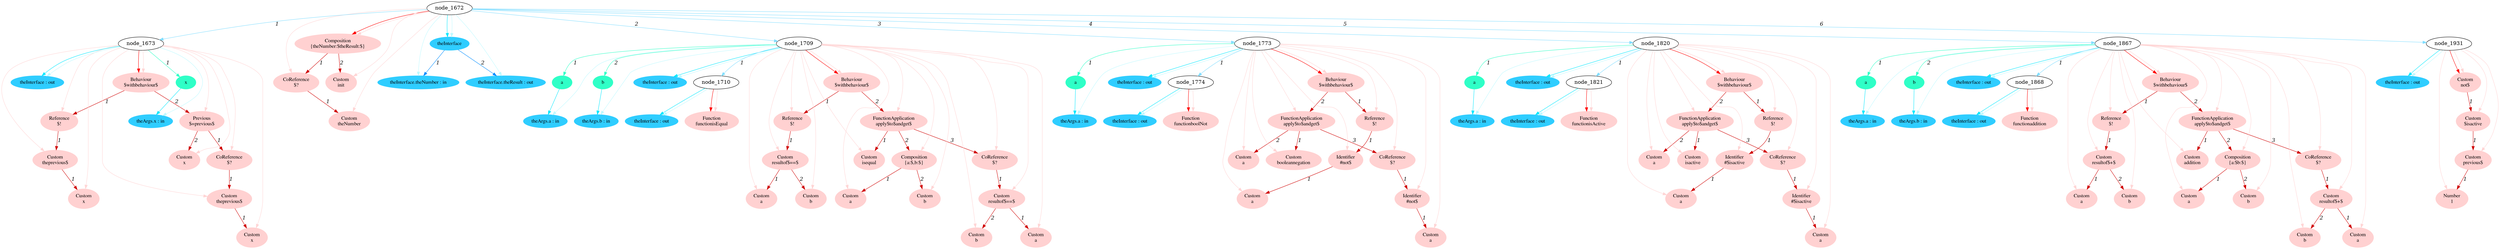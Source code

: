 digraph g{node_1682 [shape="ellipse", style="filled", color="#ffd1d1", fontname="Times", label="Behaviour
$withbehaviour$" ]
node_1684 [shape="ellipse", style="filled", color="#ffd1d1", fontname="Times", label="Reference
$!" ]
node_1686 [shape="ellipse", style="filled", color="#ffd1d1", fontname="Times", label="Custom
theprevious$" ]
node_1688 [shape="ellipse", style="filled", color="#ffd1d1", fontname="Times", label="Custom
x" ]
node_1692 [shape="ellipse", style="filled", color="#ffd1d1", fontname="Times", label="Previous
$=previous$" ]
node_1694 [shape="ellipse", style="filled", color="#ffd1d1", fontname="Times", label="CoReference
$?" ]
node_1696 [shape="ellipse", style="filled", color="#ffd1d1", fontname="Times", label="Custom
theprevious$" ]
node_1698 [shape="ellipse", style="filled", color="#ffd1d1", fontname="Times", label="Custom
x" ]
node_1702 [shape="ellipse", style="filled", color="#ffd1d1", fontname="Times", label="Custom
x" ]
node_1714 [shape="ellipse", style="filled", color="#ffd1d1", fontname="Times", label="Function
functionisEqual" ]
node_1731 [shape="ellipse", style="filled", color="#ffd1d1", fontname="Times", label="Behaviour
$withbehaviour$" ]
node_1733 [shape="ellipse", style="filled", color="#ffd1d1", fontname="Times", label="Reference
$!" ]
node_1735 [shape="ellipse", style="filled", color="#ffd1d1", fontname="Times", label="Custom
resultof$==$" ]
node_1737 [shape="ellipse", style="filled", color="#ffd1d1", fontname="Times", label="Custom
a" ]
node_1739 [shape="ellipse", style="filled", color="#ffd1d1", fontname="Times", label="Custom
b" ]
node_1744 [shape="ellipse", style="filled", color="#ffd1d1", fontname="Times", label="FunctionApplication
apply$to$andget$" ]
node_1746 [shape="ellipse", style="filled", color="#ffd1d1", fontname="Times", label="Custom
isequal" ]
node_1748 [shape="ellipse", style="filled", color="#ffd1d1", fontname="Times", label="Composition
{a:$,b:$}" ]
node_1750 [shape="ellipse", style="filled", color="#ffd1d1", fontname="Times", label="Custom
a" ]
node_1752 [shape="ellipse", style="filled", color="#ffd1d1", fontname="Times", label="Custom
b" ]
node_1756 [shape="ellipse", style="filled", color="#ffd1d1", fontname="Times", label="CoReference
$?" ]
node_1758 [shape="ellipse", style="filled", color="#ffd1d1", fontname="Times", label="Custom
resultof$==$" ]
node_1760 [shape="ellipse", style="filled", color="#ffd1d1", fontname="Times", label="Custom
a" ]
node_1762 [shape="ellipse", style="filled", color="#ffd1d1", fontname="Times", label="Custom
b" ]
node_1778 [shape="ellipse", style="filled", color="#ffd1d1", fontname="Times", label="Function
functionboolNot" ]
node_1790 [shape="ellipse", style="filled", color="#ffd1d1", fontname="Times", label="Behaviour
$withbehaviour$" ]
node_1792 [shape="ellipse", style="filled", color="#ffd1d1", fontname="Times", label="Reference
$!" ]
node_1794 [shape="ellipse", style="filled", color="#ffd1d1", fontname="Times", label="Identifier
#not$" ]
node_1796 [shape="ellipse", style="filled", color="#ffd1d1", fontname="Times", label="Custom
a" ]
node_1800 [shape="ellipse", style="filled", color="#ffd1d1", fontname="Times", label="FunctionApplication
apply$to$andget$" ]
node_1802 [shape="ellipse", style="filled", color="#ffd1d1", fontname="Times", label="Custom
booleannegation" ]
node_1804 [shape="ellipse", style="filled", color="#ffd1d1", fontname="Times", label="Custom
a" ]
node_1806 [shape="ellipse", style="filled", color="#ffd1d1", fontname="Times", label="CoReference
$?" ]
node_1808 [shape="ellipse", style="filled", color="#ffd1d1", fontname="Times", label="Identifier
#not$" ]
node_1810 [shape="ellipse", style="filled", color="#ffd1d1", fontname="Times", label="Custom
a" ]
node_1825 [shape="ellipse", style="filled", color="#ffd1d1", fontname="Times", label="Function
functionisActive" ]
node_1837 [shape="ellipse", style="filled", color="#ffd1d1", fontname="Times", label="Behaviour
$withbehaviour$" ]
node_1839 [shape="ellipse", style="filled", color="#ffd1d1", fontname="Times", label="Reference
$!" ]
node_1841 [shape="ellipse", style="filled", color="#ffd1d1", fontname="Times", label="Identifier
#$isactive" ]
node_1843 [shape="ellipse", style="filled", color="#ffd1d1", fontname="Times", label="Custom
a" ]
node_1847 [shape="ellipse", style="filled", color="#ffd1d1", fontname="Times", label="FunctionApplication
apply$to$andget$" ]
node_1849 [shape="ellipse", style="filled", color="#ffd1d1", fontname="Times", label="Custom
isactive" ]
node_1851 [shape="ellipse", style="filled", color="#ffd1d1", fontname="Times", label="Custom
a" ]
node_1853 [shape="ellipse", style="filled", color="#ffd1d1", fontname="Times", label="CoReference
$?" ]
node_1855 [shape="ellipse", style="filled", color="#ffd1d1", fontname="Times", label="Identifier
#$isactive" ]
node_1857 [shape="ellipse", style="filled", color="#ffd1d1", fontname="Times", label="Custom
a" ]
node_1872 [shape="ellipse", style="filled", color="#ffd1d1", fontname="Times", label="Function
functionaddition" ]
node_1889 [shape="ellipse", style="filled", color="#ffd1d1", fontname="Times", label="Behaviour
$withbehaviour$" ]
node_1891 [shape="ellipse", style="filled", color="#ffd1d1", fontname="Times", label="Reference
$!" ]
node_1893 [shape="ellipse", style="filled", color="#ffd1d1", fontname="Times", label="Custom
resultof$+$" ]
node_1895 [shape="ellipse", style="filled", color="#ffd1d1", fontname="Times", label="Custom
a" ]
node_1897 [shape="ellipse", style="filled", color="#ffd1d1", fontname="Times", label="Custom
b" ]
node_1902 [shape="ellipse", style="filled", color="#ffd1d1", fontname="Times", label="FunctionApplication
apply$to$andget$" ]
node_1904 [shape="ellipse", style="filled", color="#ffd1d1", fontname="Times", label="Custom
addition" ]
node_1906 [shape="ellipse", style="filled", color="#ffd1d1", fontname="Times", label="Composition
{a:$b:$}" ]
node_1908 [shape="ellipse", style="filled", color="#ffd1d1", fontname="Times", label="Custom
a" ]
node_1910 [shape="ellipse", style="filled", color="#ffd1d1", fontname="Times", label="Custom
b" ]
node_1914 [shape="ellipse", style="filled", color="#ffd1d1", fontname="Times", label="CoReference
$?" ]
node_1916 [shape="ellipse", style="filled", color="#ffd1d1", fontname="Times", label="Custom
resultof$+$" ]
node_1918 [shape="ellipse", style="filled", color="#ffd1d1", fontname="Times", label="Custom
a" ]
node_1920 [shape="ellipse", style="filled", color="#ffd1d1", fontname="Times", label="Custom
b" ]
node_1935 [shape="ellipse", style="filled", color="#ffd1d1", fontname="Times", label="Custom
not$" ]
node_1937 [shape="ellipse", style="filled", color="#ffd1d1", fontname="Times", label="Custom
$isactive" ]
node_1939 [shape="ellipse", style="filled", color="#ffd1d1", fontname="Times", label="Custom
previous$" ]
node_1941 [shape="ellipse", style="filled", color="#ffd1d1", fontname="Times", label="Number
1" ]
node_1962 [shape="ellipse", style="filled", color="#ffd1d1", fontname="Times", label="Composition
{theNumber:$theResult:$}" ]
node_1964 [shape="ellipse", style="filled", color="#ffd1d1", fontname="Times", label="CoReference
$?" ]
node_1966 [shape="ellipse", style="filled", color="#ffd1d1", fontname="Times", label="Custom
theNumber" ]
node_1969 [shape="ellipse", style="filled", color="#ffd1d1", fontname="Times", label="Custom
init" ]
node_1674 [shape="ellipse", style="filled", color="#2fffc7", fontname="Times", label="x" ]
node_1718 [shape="ellipse", style="filled", color="#2fffc7", fontname="Times", label="a" ]
node_1722 [shape="ellipse", style="filled", color="#2fffc7", fontname="Times", label="b" ]
node_1782 [shape="ellipse", style="filled", color="#2fffc7", fontname="Times", label="a" ]
node_1829 [shape="ellipse", style="filled", color="#2fffc7", fontname="Times", label="a" ]
node_1876 [shape="ellipse", style="filled", color="#2fffc7", fontname="Times", label="a" ]
node_1880 [shape="ellipse", style="filled", color="#2fffc7", fontname="Times", label="b" ]
node_1675 [shape="ellipse", style="filled", color="#2fcdff", fontname="Times", label="theArgs.x : in" ]
node_1679 [shape="ellipse", style="filled", color="#2fcdff", fontname="Times", label="theInterface : out" ]
node_1711 [shape="ellipse", style="filled", color="#2fcdff", fontname="Times", label="theInterface : out" ]
node_1719 [shape="ellipse", style="filled", color="#2fcdff", fontname="Times", label="theArgs.a : in" ]
node_1723 [shape="ellipse", style="filled", color="#2fcdff", fontname="Times", label="theArgs.b : in" ]
node_1728 [shape="ellipse", style="filled", color="#2fcdff", fontname="Times", label="theInterface : out" ]
node_1775 [shape="ellipse", style="filled", color="#2fcdff", fontname="Times", label="theInterface : out" ]
node_1783 [shape="ellipse", style="filled", color="#2fcdff", fontname="Times", label="theArgs.a : in" ]
node_1787 [shape="ellipse", style="filled", color="#2fcdff", fontname="Times", label="theInterface : out" ]
node_1822 [shape="ellipse", style="filled", color="#2fcdff", fontname="Times", label="theInterface : out" ]
node_1830 [shape="ellipse", style="filled", color="#2fcdff", fontname="Times", label="theArgs.a : in" ]
node_1834 [shape="ellipse", style="filled", color="#2fcdff", fontname="Times", label="theInterface : out" ]
node_1869 [shape="ellipse", style="filled", color="#2fcdff", fontname="Times", label="theInterface : out" ]
node_1877 [shape="ellipse", style="filled", color="#2fcdff", fontname="Times", label="theArgs.a : in" ]
node_1881 [shape="ellipse", style="filled", color="#2fcdff", fontname="Times", label="theArgs.b : in" ]
node_1886 [shape="ellipse", style="filled", color="#2fcdff", fontname="Times", label="theInterface : out" ]
node_1932 [shape="ellipse", style="filled", color="#2fcdff", fontname="Times", label="theInterface : out" ]
node_1953 [shape="ellipse", style="filled", color="#2fcdff", fontname="Times", label="theInterface" ]
node_1954 [shape="ellipse", style="filled", color="#2fcdff", fontname="Times", label="theInterface.theNumber : in" ]
node_1956 [shape="ellipse", style="filled", color="#2fcdff", fontname="Times", label="theInterface.theResult : out" ]
node_1686 -> node_1688 [dir=forward, arrowHead=normal, fontname="Times-Italic", arrowsize=1, color="#d00000", label="1",  headlabel="", taillabel="" ]
node_1684 -> node_1686 [dir=forward, arrowHead=normal, fontname="Times-Italic", arrowsize=1, color="#d00000", label="1",  headlabel="", taillabel="" ]
node_1696 -> node_1698 [dir=forward, arrowHead=normal, fontname="Times-Italic", arrowsize=1, color="#d00000", label="1",  headlabel="", taillabel="" ]
node_1694 -> node_1696 [dir=forward, arrowHead=normal, fontname="Times-Italic", arrowsize=1, color="#d00000", label="1",  headlabel="", taillabel="" ]
node_1692 -> node_1694 [dir=forward, arrowHead=normal, fontname="Times-Italic", arrowsize=1, color="#d00000", label="1",  headlabel="", taillabel="" ]
node_1692 -> node_1702 [dir=forward, arrowHead=normal, fontname="Times-Italic", arrowsize=1, color="#d00000", label="2",  headlabel="", taillabel="" ]
node_1682 -> node_1684 [dir=forward, arrowHead=normal, fontname="Times-Italic", arrowsize=1, color="#d00000", label="1",  headlabel="", taillabel="" ]
node_1682 -> node_1692 [dir=forward, arrowHead=normal, fontname="Times-Italic", arrowsize=1, color="#d00000", label="2",  headlabel="", taillabel="" ]
node_1735 -> node_1737 [dir=forward, arrowHead=normal, fontname="Times-Italic", arrowsize=1, color="#d00000", label="1",  headlabel="", taillabel="" ]
node_1735 -> node_1739 [dir=forward, arrowHead=normal, fontname="Times-Italic", arrowsize=1, color="#d00000", label="2",  headlabel="", taillabel="" ]
node_1733 -> node_1735 [dir=forward, arrowHead=normal, fontname="Times-Italic", arrowsize=1, color="#d00000", label="1",  headlabel="", taillabel="" ]
node_1748 -> node_1750 [dir=forward, arrowHead=normal, fontname="Times-Italic", arrowsize=1, color="#d00000", label="1",  headlabel="", taillabel="" ]
node_1748 -> node_1752 [dir=forward, arrowHead=normal, fontname="Times-Italic", arrowsize=1, color="#d00000", label="2",  headlabel="", taillabel="" ]
node_1758 -> node_1760 [dir=forward, arrowHead=normal, fontname="Times-Italic", arrowsize=1, color="#d00000", label="1",  headlabel="", taillabel="" ]
node_1758 -> node_1762 [dir=forward, arrowHead=normal, fontname="Times-Italic", arrowsize=1, color="#d00000", label="2",  headlabel="", taillabel="" ]
node_1756 -> node_1758 [dir=forward, arrowHead=normal, fontname="Times-Italic", arrowsize=1, color="#d00000", label="1",  headlabel="", taillabel="" ]
node_1744 -> node_1746 [dir=forward, arrowHead=normal, fontname="Times-Italic", arrowsize=1, color="#d00000", label="1",  headlabel="", taillabel="" ]
node_1744 -> node_1748 [dir=forward, arrowHead=normal, fontname="Times-Italic", arrowsize=1, color="#d00000", label="2",  headlabel="", taillabel="" ]
node_1744 -> node_1756 [dir=forward, arrowHead=normal, fontname="Times-Italic", arrowsize=1, color="#d00000", label="3",  headlabel="", taillabel="" ]
node_1731 -> node_1733 [dir=forward, arrowHead=normal, fontname="Times-Italic", arrowsize=1, color="#d00000", label="1",  headlabel="", taillabel="" ]
node_1731 -> node_1744 [dir=forward, arrowHead=normal, fontname="Times-Italic", arrowsize=1, color="#d00000", label="2",  headlabel="", taillabel="" ]
node_1794 -> node_1796 [dir=forward, arrowHead=normal, fontname="Times-Italic", arrowsize=1, color="#d00000", label="1",  headlabel="", taillabel="" ]
node_1792 -> node_1794 [dir=forward, arrowHead=normal, fontname="Times-Italic", arrowsize=1, color="#d00000", label="1",  headlabel="", taillabel="" ]
node_1808 -> node_1810 [dir=forward, arrowHead=normal, fontname="Times-Italic", arrowsize=1, color="#d00000", label="1",  headlabel="", taillabel="" ]
node_1806 -> node_1808 [dir=forward, arrowHead=normal, fontname="Times-Italic", arrowsize=1, color="#d00000", label="1",  headlabel="", taillabel="" ]
node_1800 -> node_1802 [dir=forward, arrowHead=normal, fontname="Times-Italic", arrowsize=1, color="#d00000", label="1",  headlabel="", taillabel="" ]
node_1800 -> node_1804 [dir=forward, arrowHead=normal, fontname="Times-Italic", arrowsize=1, color="#d00000", label="2",  headlabel="", taillabel="" ]
node_1800 -> node_1806 [dir=forward, arrowHead=normal, fontname="Times-Italic", arrowsize=1, color="#d00000", label="3",  headlabel="", taillabel="" ]
node_1790 -> node_1792 [dir=forward, arrowHead=normal, fontname="Times-Italic", arrowsize=1, color="#d00000", label="1",  headlabel="", taillabel="" ]
node_1790 -> node_1800 [dir=forward, arrowHead=normal, fontname="Times-Italic", arrowsize=1, color="#d00000", label="2",  headlabel="", taillabel="" ]
node_1841 -> node_1843 [dir=forward, arrowHead=normal, fontname="Times-Italic", arrowsize=1, color="#d00000", label="1",  headlabel="", taillabel="" ]
node_1839 -> node_1841 [dir=forward, arrowHead=normal, fontname="Times-Italic", arrowsize=1, color="#d00000", label="1",  headlabel="", taillabel="" ]
node_1855 -> node_1857 [dir=forward, arrowHead=normal, fontname="Times-Italic", arrowsize=1, color="#d00000", label="1",  headlabel="", taillabel="" ]
node_1853 -> node_1855 [dir=forward, arrowHead=normal, fontname="Times-Italic", arrowsize=1, color="#d00000", label="1",  headlabel="", taillabel="" ]
node_1847 -> node_1849 [dir=forward, arrowHead=normal, fontname="Times-Italic", arrowsize=1, color="#d00000", label="1",  headlabel="", taillabel="" ]
node_1847 -> node_1851 [dir=forward, arrowHead=normal, fontname="Times-Italic", arrowsize=1, color="#d00000", label="2",  headlabel="", taillabel="" ]
node_1847 -> node_1853 [dir=forward, arrowHead=normal, fontname="Times-Italic", arrowsize=1, color="#d00000", label="3",  headlabel="", taillabel="" ]
node_1837 -> node_1839 [dir=forward, arrowHead=normal, fontname="Times-Italic", arrowsize=1, color="#d00000", label="1",  headlabel="", taillabel="" ]
node_1837 -> node_1847 [dir=forward, arrowHead=normal, fontname="Times-Italic", arrowsize=1, color="#d00000", label="2",  headlabel="", taillabel="" ]
node_1893 -> node_1895 [dir=forward, arrowHead=normal, fontname="Times-Italic", arrowsize=1, color="#d00000", label="1",  headlabel="", taillabel="" ]
node_1893 -> node_1897 [dir=forward, arrowHead=normal, fontname="Times-Italic", arrowsize=1, color="#d00000", label="2",  headlabel="", taillabel="" ]
node_1891 -> node_1893 [dir=forward, arrowHead=normal, fontname="Times-Italic", arrowsize=1, color="#d00000", label="1",  headlabel="", taillabel="" ]
node_1906 -> node_1908 [dir=forward, arrowHead=normal, fontname="Times-Italic", arrowsize=1, color="#d00000", label="1",  headlabel="", taillabel="" ]
node_1906 -> node_1910 [dir=forward, arrowHead=normal, fontname="Times-Italic", arrowsize=1, color="#d00000", label="2",  headlabel="", taillabel="" ]
node_1916 -> node_1918 [dir=forward, arrowHead=normal, fontname="Times-Italic", arrowsize=1, color="#d00000", label="1",  headlabel="", taillabel="" ]
node_1916 -> node_1920 [dir=forward, arrowHead=normal, fontname="Times-Italic", arrowsize=1, color="#d00000", label="2",  headlabel="", taillabel="" ]
node_1914 -> node_1916 [dir=forward, arrowHead=normal, fontname="Times-Italic", arrowsize=1, color="#d00000", label="1",  headlabel="", taillabel="" ]
node_1902 -> node_1904 [dir=forward, arrowHead=normal, fontname="Times-Italic", arrowsize=1, color="#d00000", label="1",  headlabel="", taillabel="" ]
node_1902 -> node_1906 [dir=forward, arrowHead=normal, fontname="Times-Italic", arrowsize=1, color="#d00000", label="2",  headlabel="", taillabel="" ]
node_1902 -> node_1914 [dir=forward, arrowHead=normal, fontname="Times-Italic", arrowsize=1, color="#d00000", label="3",  headlabel="", taillabel="" ]
node_1889 -> node_1891 [dir=forward, arrowHead=normal, fontname="Times-Italic", arrowsize=1, color="#d00000", label="1",  headlabel="", taillabel="" ]
node_1889 -> node_1902 [dir=forward, arrowHead=normal, fontname="Times-Italic", arrowsize=1, color="#d00000", label="2",  headlabel="", taillabel="" ]
node_1939 -> node_1941 [dir=forward, arrowHead=normal, fontname="Times-Italic", arrowsize=1, color="#d00000", label="1",  headlabel="", taillabel="" ]
node_1937 -> node_1939 [dir=forward, arrowHead=normal, fontname="Times-Italic", arrowsize=1, color="#d00000", label="1",  headlabel="", taillabel="" ]
node_1935 -> node_1937 [dir=forward, arrowHead=normal, fontname="Times-Italic", arrowsize=1, color="#d00000", label="1",  headlabel="", taillabel="" ]
node_1964 -> node_1966 [dir=forward, arrowHead=normal, fontname="Times-Italic", arrowsize=1, color="#d00000", label="1",  headlabel="", taillabel="" ]
node_1962 -> node_1964 [dir=forward, arrowHead=normal, fontname="Times-Italic", arrowsize=1, color="#d00000", label="1",  headlabel="", taillabel="" ]
node_1962 -> node_1969 [dir=forward, arrowHead=normal, fontname="Times-Italic", arrowsize=1, color="#d00000", label="2",  headlabel="", taillabel="" ]
node_1673 -> node_1682 [dir=forward, arrowHead=normal, fontname="Times-Italic", arrowsize=1, color="#ff0000", label="",  headlabel="", taillabel="" ]
node_1710 -> node_1714 [dir=forward, arrowHead=normal, fontname="Times-Italic", arrowsize=1, color="#ff0000", label="",  headlabel="", taillabel="" ]
node_1709 -> node_1731 [dir=forward, arrowHead=normal, fontname="Times-Italic", arrowsize=1, color="#ff0000", label="",  headlabel="", taillabel="" ]
node_1774 -> node_1778 [dir=forward, arrowHead=normal, fontname="Times-Italic", arrowsize=1, color="#ff0000", label="",  headlabel="", taillabel="" ]
node_1773 -> node_1790 [dir=forward, arrowHead=normal, fontname="Times-Italic", arrowsize=1, color="#ff0000", label="",  headlabel="", taillabel="" ]
node_1821 -> node_1825 [dir=forward, arrowHead=normal, fontname="Times-Italic", arrowsize=1, color="#ff0000", label="",  headlabel="", taillabel="" ]
node_1820 -> node_1837 [dir=forward, arrowHead=normal, fontname="Times-Italic", arrowsize=1, color="#ff0000", label="",  headlabel="", taillabel="" ]
node_1868 -> node_1872 [dir=forward, arrowHead=normal, fontname="Times-Italic", arrowsize=1, color="#ff0000", label="",  headlabel="", taillabel="" ]
node_1867 -> node_1889 [dir=forward, arrowHead=normal, fontname="Times-Italic", arrowsize=1, color="#ff0000", label="",  headlabel="", taillabel="" ]
node_1931 -> node_1935 [dir=forward, arrowHead=normal, fontname="Times-Italic", arrowsize=1, color="#ff0000", label="",  headlabel="", taillabel="" ]
node_1672 -> node_1962 [dir=forward, arrowHead=normal, fontname="Times-Italic", arrowsize=1, color="#ff0000", label="",  headlabel="", taillabel="" ]
node_1673 -> node_1682 [dir=forward, arrowHead=normal, fontname="Times-Italic", arrowsize=1, color="#ffd5d5", label="",  headlabel="", taillabel="" ]
node_1673 -> node_1684 [dir=forward, arrowHead=normal, fontname="Times-Italic", arrowsize=1, color="#ffd5d5", label="",  headlabel="", taillabel="" ]
node_1673 -> node_1686 [dir=forward, arrowHead=normal, fontname="Times-Italic", arrowsize=1, color="#ffd5d5", label="",  headlabel="", taillabel="" ]
node_1673 -> node_1688 [dir=forward, arrowHead=normal, fontname="Times-Italic", arrowsize=1, color="#ffd5d5", label="",  headlabel="", taillabel="" ]
node_1673 -> node_1692 [dir=forward, arrowHead=normal, fontname="Times-Italic", arrowsize=1, color="#ffd5d5", label="",  headlabel="", taillabel="" ]
node_1673 -> node_1694 [dir=forward, arrowHead=normal, fontname="Times-Italic", arrowsize=1, color="#ffd5d5", label="",  headlabel="", taillabel="" ]
node_1673 -> node_1696 [dir=forward, arrowHead=normal, fontname="Times-Italic", arrowsize=1, color="#ffd5d5", label="",  headlabel="", taillabel="" ]
node_1673 -> node_1698 [dir=forward, arrowHead=normal, fontname="Times-Italic", arrowsize=1, color="#ffd5d5", label="",  headlabel="", taillabel="" ]
node_1673 -> node_1702 [dir=forward, arrowHead=normal, fontname="Times-Italic", arrowsize=1, color="#ffd5d5", label="",  headlabel="", taillabel="" ]
node_1710 -> node_1714 [dir=forward, arrowHead=normal, fontname="Times-Italic", arrowsize=1, color="#ffd5d5", label="",  headlabel="", taillabel="" ]
node_1709 -> node_1731 [dir=forward, arrowHead=normal, fontname="Times-Italic", arrowsize=1, color="#ffd5d5", label="",  headlabel="", taillabel="" ]
node_1709 -> node_1733 [dir=forward, arrowHead=normal, fontname="Times-Italic", arrowsize=1, color="#ffd5d5", label="",  headlabel="", taillabel="" ]
node_1709 -> node_1735 [dir=forward, arrowHead=normal, fontname="Times-Italic", arrowsize=1, color="#ffd5d5", label="",  headlabel="", taillabel="" ]
node_1709 -> node_1737 [dir=forward, arrowHead=normal, fontname="Times-Italic", arrowsize=1, color="#ffd5d5", label="",  headlabel="", taillabel="" ]
node_1709 -> node_1739 [dir=forward, arrowHead=normal, fontname="Times-Italic", arrowsize=1, color="#ffd5d5", label="",  headlabel="", taillabel="" ]
node_1709 -> node_1744 [dir=forward, arrowHead=normal, fontname="Times-Italic", arrowsize=1, color="#ffd5d5", label="",  headlabel="", taillabel="" ]
node_1709 -> node_1746 [dir=forward, arrowHead=normal, fontname="Times-Italic", arrowsize=1, color="#ffd5d5", label="",  headlabel="", taillabel="" ]
node_1709 -> node_1748 [dir=forward, arrowHead=normal, fontname="Times-Italic", arrowsize=1, color="#ffd5d5", label="",  headlabel="", taillabel="" ]
node_1709 -> node_1750 [dir=forward, arrowHead=normal, fontname="Times-Italic", arrowsize=1, color="#ffd5d5", label="",  headlabel="", taillabel="" ]
node_1709 -> node_1752 [dir=forward, arrowHead=normal, fontname="Times-Italic", arrowsize=1, color="#ffd5d5", label="",  headlabel="", taillabel="" ]
node_1709 -> node_1756 [dir=forward, arrowHead=normal, fontname="Times-Italic", arrowsize=1, color="#ffd5d5", label="",  headlabel="", taillabel="" ]
node_1709 -> node_1758 [dir=forward, arrowHead=normal, fontname="Times-Italic", arrowsize=1, color="#ffd5d5", label="",  headlabel="", taillabel="" ]
node_1709 -> node_1760 [dir=forward, arrowHead=normal, fontname="Times-Italic", arrowsize=1, color="#ffd5d5", label="",  headlabel="", taillabel="" ]
node_1709 -> node_1762 [dir=forward, arrowHead=normal, fontname="Times-Italic", arrowsize=1, color="#ffd5d5", label="",  headlabel="", taillabel="" ]
node_1774 -> node_1778 [dir=forward, arrowHead=normal, fontname="Times-Italic", arrowsize=1, color="#ffd5d5", label="",  headlabel="", taillabel="" ]
node_1773 -> node_1790 [dir=forward, arrowHead=normal, fontname="Times-Italic", arrowsize=1, color="#ffd5d5", label="",  headlabel="", taillabel="" ]
node_1773 -> node_1792 [dir=forward, arrowHead=normal, fontname="Times-Italic", arrowsize=1, color="#ffd5d5", label="",  headlabel="", taillabel="" ]
node_1773 -> node_1794 [dir=forward, arrowHead=normal, fontname="Times-Italic", arrowsize=1, color="#ffd5d5", label="",  headlabel="", taillabel="" ]
node_1773 -> node_1796 [dir=forward, arrowHead=normal, fontname="Times-Italic", arrowsize=1, color="#ffd5d5", label="",  headlabel="", taillabel="" ]
node_1773 -> node_1800 [dir=forward, arrowHead=normal, fontname="Times-Italic", arrowsize=1, color="#ffd5d5", label="",  headlabel="", taillabel="" ]
node_1773 -> node_1802 [dir=forward, arrowHead=normal, fontname="Times-Italic", arrowsize=1, color="#ffd5d5", label="",  headlabel="", taillabel="" ]
node_1773 -> node_1804 [dir=forward, arrowHead=normal, fontname="Times-Italic", arrowsize=1, color="#ffd5d5", label="",  headlabel="", taillabel="" ]
node_1773 -> node_1806 [dir=forward, arrowHead=normal, fontname="Times-Italic", arrowsize=1, color="#ffd5d5", label="",  headlabel="", taillabel="" ]
node_1773 -> node_1808 [dir=forward, arrowHead=normal, fontname="Times-Italic", arrowsize=1, color="#ffd5d5", label="",  headlabel="", taillabel="" ]
node_1773 -> node_1810 [dir=forward, arrowHead=normal, fontname="Times-Italic", arrowsize=1, color="#ffd5d5", label="",  headlabel="", taillabel="" ]
node_1821 -> node_1825 [dir=forward, arrowHead=normal, fontname="Times-Italic", arrowsize=1, color="#ffd5d5", label="",  headlabel="", taillabel="" ]
node_1820 -> node_1837 [dir=forward, arrowHead=normal, fontname="Times-Italic", arrowsize=1, color="#ffd5d5", label="",  headlabel="", taillabel="" ]
node_1820 -> node_1839 [dir=forward, arrowHead=normal, fontname="Times-Italic", arrowsize=1, color="#ffd5d5", label="",  headlabel="", taillabel="" ]
node_1820 -> node_1841 [dir=forward, arrowHead=normal, fontname="Times-Italic", arrowsize=1, color="#ffd5d5", label="",  headlabel="", taillabel="" ]
node_1820 -> node_1843 [dir=forward, arrowHead=normal, fontname="Times-Italic", arrowsize=1, color="#ffd5d5", label="",  headlabel="", taillabel="" ]
node_1820 -> node_1847 [dir=forward, arrowHead=normal, fontname="Times-Italic", arrowsize=1, color="#ffd5d5", label="",  headlabel="", taillabel="" ]
node_1820 -> node_1849 [dir=forward, arrowHead=normal, fontname="Times-Italic", arrowsize=1, color="#ffd5d5", label="",  headlabel="", taillabel="" ]
node_1820 -> node_1851 [dir=forward, arrowHead=normal, fontname="Times-Italic", arrowsize=1, color="#ffd5d5", label="",  headlabel="", taillabel="" ]
node_1820 -> node_1853 [dir=forward, arrowHead=normal, fontname="Times-Italic", arrowsize=1, color="#ffd5d5", label="",  headlabel="", taillabel="" ]
node_1820 -> node_1855 [dir=forward, arrowHead=normal, fontname="Times-Italic", arrowsize=1, color="#ffd5d5", label="",  headlabel="", taillabel="" ]
node_1820 -> node_1857 [dir=forward, arrowHead=normal, fontname="Times-Italic", arrowsize=1, color="#ffd5d5", label="",  headlabel="", taillabel="" ]
node_1868 -> node_1872 [dir=forward, arrowHead=normal, fontname="Times-Italic", arrowsize=1, color="#ffd5d5", label="",  headlabel="", taillabel="" ]
node_1867 -> node_1889 [dir=forward, arrowHead=normal, fontname="Times-Italic", arrowsize=1, color="#ffd5d5", label="",  headlabel="", taillabel="" ]
node_1867 -> node_1891 [dir=forward, arrowHead=normal, fontname="Times-Italic", arrowsize=1, color="#ffd5d5", label="",  headlabel="", taillabel="" ]
node_1867 -> node_1893 [dir=forward, arrowHead=normal, fontname="Times-Italic", arrowsize=1, color="#ffd5d5", label="",  headlabel="", taillabel="" ]
node_1867 -> node_1895 [dir=forward, arrowHead=normal, fontname="Times-Italic", arrowsize=1, color="#ffd5d5", label="",  headlabel="", taillabel="" ]
node_1867 -> node_1897 [dir=forward, arrowHead=normal, fontname="Times-Italic", arrowsize=1, color="#ffd5d5", label="",  headlabel="", taillabel="" ]
node_1867 -> node_1902 [dir=forward, arrowHead=normal, fontname="Times-Italic", arrowsize=1, color="#ffd5d5", label="",  headlabel="", taillabel="" ]
node_1867 -> node_1904 [dir=forward, arrowHead=normal, fontname="Times-Italic", arrowsize=1, color="#ffd5d5", label="",  headlabel="", taillabel="" ]
node_1867 -> node_1906 [dir=forward, arrowHead=normal, fontname="Times-Italic", arrowsize=1, color="#ffd5d5", label="",  headlabel="", taillabel="" ]
node_1867 -> node_1908 [dir=forward, arrowHead=normal, fontname="Times-Italic", arrowsize=1, color="#ffd5d5", label="",  headlabel="", taillabel="" ]
node_1867 -> node_1910 [dir=forward, arrowHead=normal, fontname="Times-Italic", arrowsize=1, color="#ffd5d5", label="",  headlabel="", taillabel="" ]
node_1867 -> node_1914 [dir=forward, arrowHead=normal, fontname="Times-Italic", arrowsize=1, color="#ffd5d5", label="",  headlabel="", taillabel="" ]
node_1867 -> node_1916 [dir=forward, arrowHead=normal, fontname="Times-Italic", arrowsize=1, color="#ffd5d5", label="",  headlabel="", taillabel="" ]
node_1867 -> node_1918 [dir=forward, arrowHead=normal, fontname="Times-Italic", arrowsize=1, color="#ffd5d5", label="",  headlabel="", taillabel="" ]
node_1867 -> node_1920 [dir=forward, arrowHead=normal, fontname="Times-Italic", arrowsize=1, color="#ffd5d5", label="",  headlabel="", taillabel="" ]
node_1931 -> node_1935 [dir=forward, arrowHead=normal, fontname="Times-Italic", arrowsize=1, color="#ffd5d5", label="",  headlabel="", taillabel="" ]
node_1931 -> node_1937 [dir=forward, arrowHead=normal, fontname="Times-Italic", arrowsize=1, color="#ffd5d5", label="",  headlabel="", taillabel="" ]
node_1931 -> node_1939 [dir=forward, arrowHead=normal, fontname="Times-Italic", arrowsize=1, color="#ffd5d5", label="",  headlabel="", taillabel="" ]
node_1931 -> node_1941 [dir=forward, arrowHead=normal, fontname="Times-Italic", arrowsize=1, color="#ffd5d5", label="",  headlabel="", taillabel="" ]
node_1672 -> node_1962 [dir=forward, arrowHead=normal, fontname="Times-Italic", arrowsize=1, color="#ffd5d5", label="",  headlabel="", taillabel="" ]
node_1672 -> node_1964 [dir=forward, arrowHead=normal, fontname="Times-Italic", arrowsize=1, color="#ffd5d5", label="",  headlabel="", taillabel="" ]
node_1672 -> node_1966 [dir=forward, arrowHead=normal, fontname="Times-Italic", arrowsize=1, color="#ffd5d5", label="",  headlabel="", taillabel="" ]
node_1672 -> node_1969 [dir=forward, arrowHead=normal, fontname="Times-Italic", arrowsize=1, color="#ffd5d5", label="",  headlabel="", taillabel="" ]
node_1673 -> node_1674 [dir=forward, arrowHead=normal, fontname="Times-Italic", arrowsize=1, color="#2fffc7", label="1",  headlabel="", taillabel="" ]
node_1709 -> node_1718 [dir=forward, arrowHead=normal, fontname="Times-Italic", arrowsize=1, color="#2fffc7", label="1",  headlabel="", taillabel="" ]
node_1709 -> node_1722 [dir=forward, arrowHead=normal, fontname="Times-Italic", arrowsize=1, color="#2fffc7", label="2",  headlabel="", taillabel="" ]
node_1773 -> node_1782 [dir=forward, arrowHead=normal, fontname="Times-Italic", arrowsize=1, color="#2fffc7", label="1",  headlabel="", taillabel="" ]
node_1820 -> node_1829 [dir=forward, arrowHead=normal, fontname="Times-Italic", arrowsize=1, color="#2fffc7", label="1",  headlabel="", taillabel="" ]
node_1867 -> node_1876 [dir=forward, arrowHead=normal, fontname="Times-Italic", arrowsize=1, color="#2fffc7", label="1",  headlabel="", taillabel="" ]
node_1867 -> node_1880 [dir=forward, arrowHead=normal, fontname="Times-Italic", arrowsize=1, color="#2fffc7", label="2",  headlabel="", taillabel="" ]
node_1674 -> node_1675 [dir=forward, arrowHead=normal, fontname="Times-Italic", arrowsize=1, color="#00e8ff", label="",  headlabel="", taillabel="" ]
node_1718 -> node_1719 [dir=forward, arrowHead=normal, fontname="Times-Italic", arrowsize=1, color="#00e8ff", label="",  headlabel="", taillabel="" ]
node_1722 -> node_1723 [dir=forward, arrowHead=normal, fontname="Times-Italic", arrowsize=1, color="#00e8ff", label="",  headlabel="", taillabel="" ]
node_1782 -> node_1783 [dir=forward, arrowHead=normal, fontname="Times-Italic", arrowsize=1, color="#00e8ff", label="",  headlabel="", taillabel="" ]
node_1829 -> node_1830 [dir=forward, arrowHead=normal, fontname="Times-Italic", arrowsize=1, color="#00e8ff", label="",  headlabel="", taillabel="" ]
node_1876 -> node_1877 [dir=forward, arrowHead=normal, fontname="Times-Italic", arrowsize=1, color="#00e8ff", label="",  headlabel="", taillabel="" ]
node_1880 -> node_1881 [dir=forward, arrowHead=normal, fontname="Times-Italic", arrowsize=1, color="#00e8ff", label="",  headlabel="", taillabel="" ]
node_1673 -> node_1679 [dir=forward, arrowHead=normal, fontname="Times-Italic", arrowsize=1, color="#00e8ff", label="",  headlabel="", taillabel="" ]
node_1710 -> node_1711 [dir=forward, arrowHead=normal, fontname="Times-Italic", arrowsize=1, color="#00e8ff", label="",  headlabel="", taillabel="" ]
node_1709 -> node_1728 [dir=forward, arrowHead=normal, fontname="Times-Italic", arrowsize=1, color="#00e8ff", label="",  headlabel="", taillabel="" ]
node_1774 -> node_1775 [dir=forward, arrowHead=normal, fontname="Times-Italic", arrowsize=1, color="#00e8ff", label="",  headlabel="", taillabel="" ]
node_1773 -> node_1787 [dir=forward, arrowHead=normal, fontname="Times-Italic", arrowsize=1, color="#00e8ff", label="",  headlabel="", taillabel="" ]
node_1821 -> node_1822 [dir=forward, arrowHead=normal, fontname="Times-Italic", arrowsize=1, color="#00e8ff", label="",  headlabel="", taillabel="" ]
node_1820 -> node_1834 [dir=forward, arrowHead=normal, fontname="Times-Italic", arrowsize=1, color="#00e8ff", label="",  headlabel="", taillabel="" ]
node_1868 -> node_1869 [dir=forward, arrowHead=normal, fontname="Times-Italic", arrowsize=1, color="#00e8ff", label="",  headlabel="", taillabel="" ]
node_1867 -> node_1886 [dir=forward, arrowHead=normal, fontname="Times-Italic", arrowsize=1, color="#00e8ff", label="",  headlabel="", taillabel="" ]
node_1931 -> node_1932 [dir=forward, arrowHead=normal, fontname="Times-Italic", arrowsize=1, color="#00e8ff", label="",  headlabel="", taillabel="" ]
node_1672 -> node_1953 [dir=forward, arrowHead=normal, fontname="Times-Italic", arrowsize=1, color="#00e8ff", label="",  headlabel="", taillabel="" ]
node_1673 -> node_1675 [dir=forward, arrowHead=normal, fontname="Times-Italic", arrowsize=1, color="#bef9ff", label="",  headlabel="", taillabel="" ]
node_1673 -> node_1679 [dir=forward, arrowHead=normal, fontname="Times-Italic", arrowsize=1, color="#bef9ff", label="",  headlabel="", taillabel="" ]
node_1710 -> node_1711 [dir=forward, arrowHead=normal, fontname="Times-Italic", arrowsize=1, color="#bef9ff", label="",  headlabel="", taillabel="" ]
node_1709 -> node_1719 [dir=forward, arrowHead=normal, fontname="Times-Italic", arrowsize=1, color="#bef9ff", label="",  headlabel="", taillabel="" ]
node_1709 -> node_1723 [dir=forward, arrowHead=normal, fontname="Times-Italic", arrowsize=1, color="#bef9ff", label="",  headlabel="", taillabel="" ]
node_1709 -> node_1728 [dir=forward, arrowHead=normal, fontname="Times-Italic", arrowsize=1, color="#bef9ff", label="",  headlabel="", taillabel="" ]
node_1774 -> node_1775 [dir=forward, arrowHead=normal, fontname="Times-Italic", arrowsize=1, color="#bef9ff", label="",  headlabel="", taillabel="" ]
node_1773 -> node_1783 [dir=forward, arrowHead=normal, fontname="Times-Italic", arrowsize=1, color="#bef9ff", label="",  headlabel="", taillabel="" ]
node_1773 -> node_1787 [dir=forward, arrowHead=normal, fontname="Times-Italic", arrowsize=1, color="#bef9ff", label="",  headlabel="", taillabel="" ]
node_1821 -> node_1822 [dir=forward, arrowHead=normal, fontname="Times-Italic", arrowsize=1, color="#bef9ff", label="",  headlabel="", taillabel="" ]
node_1820 -> node_1830 [dir=forward, arrowHead=normal, fontname="Times-Italic", arrowsize=1, color="#bef9ff", label="",  headlabel="", taillabel="" ]
node_1820 -> node_1834 [dir=forward, arrowHead=normal, fontname="Times-Italic", arrowsize=1, color="#bef9ff", label="",  headlabel="", taillabel="" ]
node_1868 -> node_1869 [dir=forward, arrowHead=normal, fontname="Times-Italic", arrowsize=1, color="#bef9ff", label="",  headlabel="", taillabel="" ]
node_1867 -> node_1877 [dir=forward, arrowHead=normal, fontname="Times-Italic", arrowsize=1, color="#bef9ff", label="",  headlabel="", taillabel="" ]
node_1867 -> node_1881 [dir=forward, arrowHead=normal, fontname="Times-Italic", arrowsize=1, color="#bef9ff", label="",  headlabel="", taillabel="" ]
node_1867 -> node_1886 [dir=forward, arrowHead=normal, fontname="Times-Italic", arrowsize=1, color="#bef9ff", label="",  headlabel="", taillabel="" ]
node_1931 -> node_1932 [dir=forward, arrowHead=normal, fontname="Times-Italic", arrowsize=1, color="#bef9ff", label="",  headlabel="", taillabel="" ]
node_1672 -> node_1954 [dir=forward, arrowHead=normal, fontname="Times-Italic", arrowsize=1, color="#bef9ff", label="",  headlabel="", taillabel="" ]
node_1672 -> node_1956 [dir=forward, arrowHead=normal, fontname="Times-Italic", arrowsize=1, color="#bef9ff", label="",  headlabel="", taillabel="" ]
node_1672 -> node_1953 [dir=forward, arrowHead=normal, fontname="Times-Italic", arrowsize=1, color="#bef9ff", label="",  headlabel="", taillabel="" ]
node_1953 -> node_1954 [dir=forward, arrowHead=normal, fontname="Times-Italic", arrowsize=1, color="#008cff", label="1",  headlabel="", taillabel="" ]
node_1953 -> node_1956 [dir=forward, arrowHead=normal, fontname="Times-Italic", arrowsize=1, color="#008cff", label="2",  headlabel="", taillabel="" ]
node_1709 -> node_1710 [dir=forward, arrowHead=normal, fontname="Times-Italic", arrowsize=1, color="#81ddff", label="1",  headlabel="", taillabel="" ]
node_1773 -> node_1774 [dir=forward, arrowHead=normal, fontname="Times-Italic", arrowsize=1, color="#81ddff", label="1",  headlabel="", taillabel="" ]
node_1820 -> node_1821 [dir=forward, arrowHead=normal, fontname="Times-Italic", arrowsize=1, color="#81ddff", label="1",  headlabel="", taillabel="" ]
node_1867 -> node_1868 [dir=forward, arrowHead=normal, fontname="Times-Italic", arrowsize=1, color="#81ddff", label="1",  headlabel="", taillabel="" ]
node_1672 -> node_1673 [dir=forward, arrowHead=normal, fontname="Times-Italic", arrowsize=1, color="#81ddff", label="1",  headlabel="", taillabel="" ]
node_1672 -> node_1709 [dir=forward, arrowHead=normal, fontname="Times-Italic", arrowsize=1, color="#81ddff", label="2",  headlabel="", taillabel="" ]
node_1672 -> node_1773 [dir=forward, arrowHead=normal, fontname="Times-Italic", arrowsize=1, color="#81ddff", label="3",  headlabel="", taillabel="" ]
node_1672 -> node_1820 [dir=forward, arrowHead=normal, fontname="Times-Italic", arrowsize=1, color="#81ddff", label="4",  headlabel="", taillabel="" ]
node_1672 -> node_1867 [dir=forward, arrowHead=normal, fontname="Times-Italic", arrowsize=1, color="#81ddff", label="5",  headlabel="", taillabel="" ]
node_1672 -> node_1931 [dir=forward, arrowHead=normal, fontname="Times-Italic", arrowsize=1, color="#81ddff", label="6",  headlabel="", taillabel="" ]
}